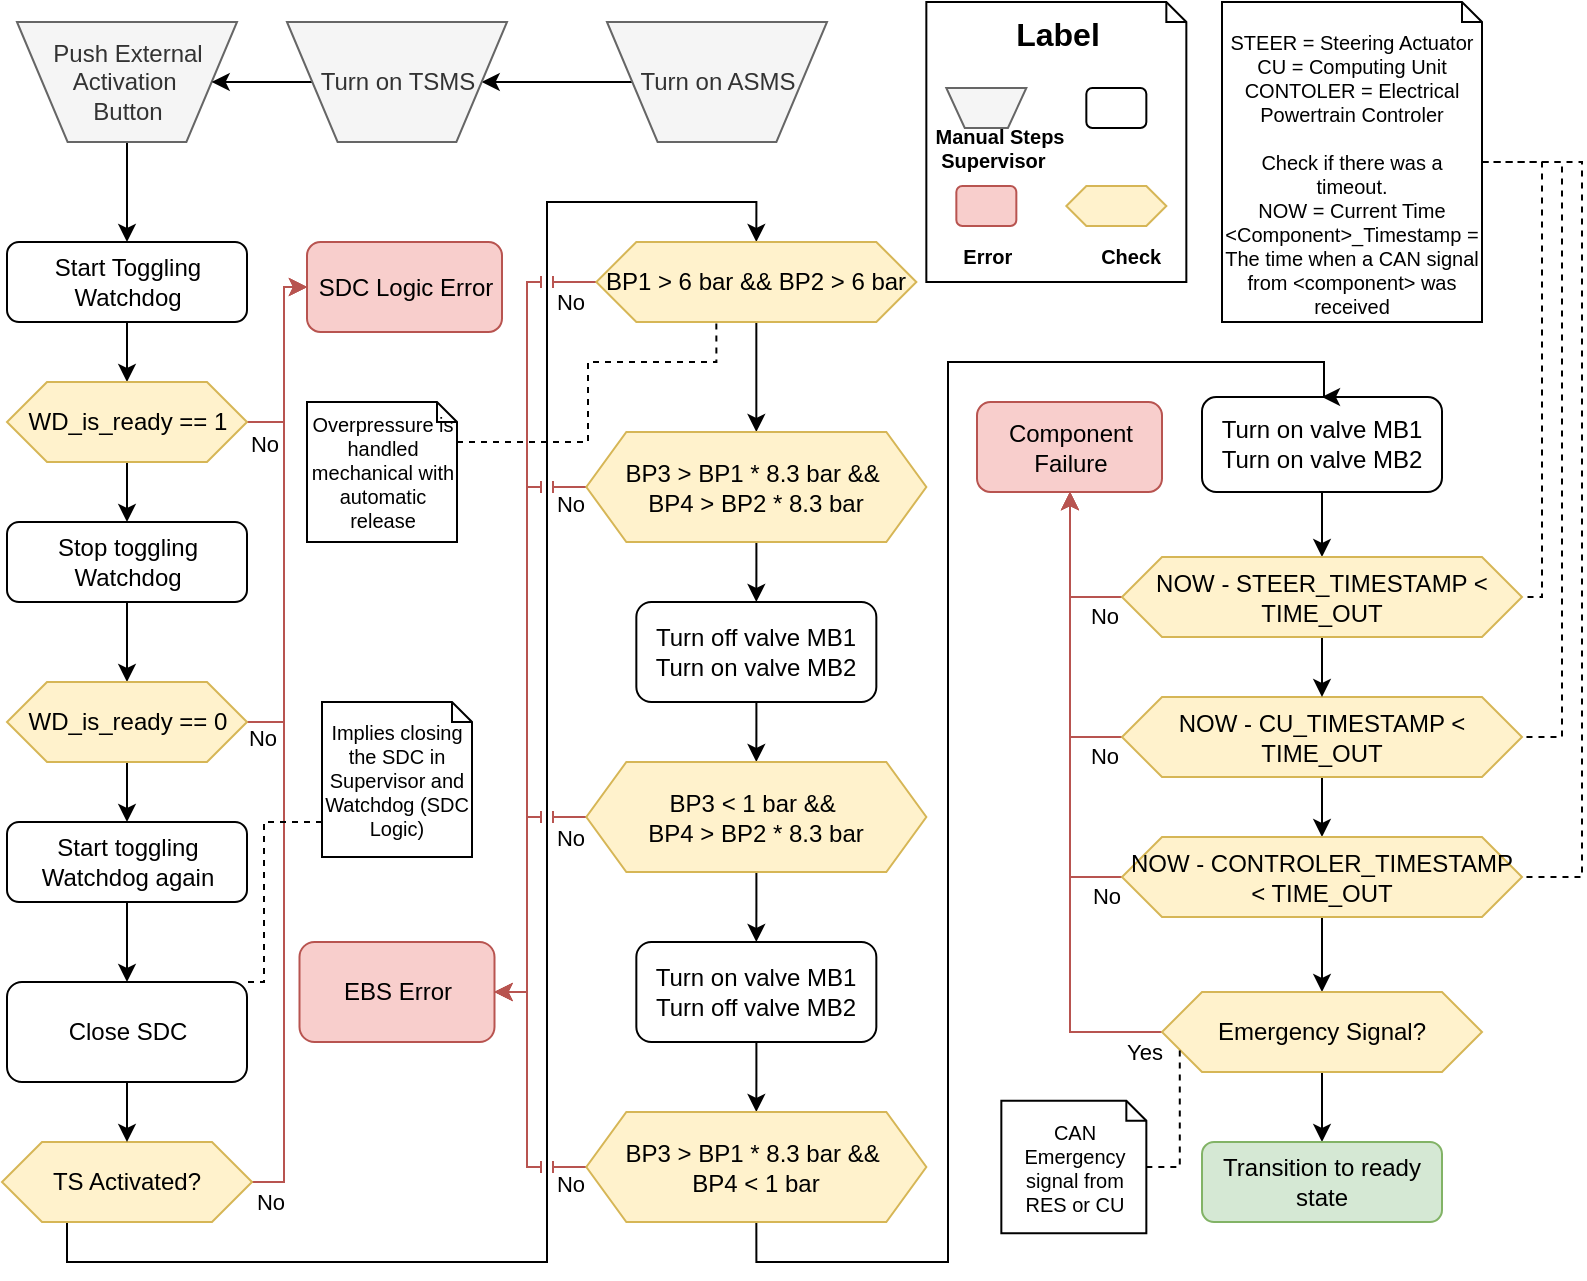 <mxfile version="24.0.6" type="github">
  <diagram id="C5RBs43oDa-KdzZeNtuy" name="Page-1">
    <mxGraphModel dx="1728" dy="639" grid="1" gridSize="10" guides="1" tooltips="1" connect="1" arrows="1" fold="1" page="1" pageScale="1" pageWidth="827" pageHeight="1169" math="0" shadow="0">
      <root>
        <mxCell id="WIyWlLk6GJQsqaUBKTNV-0" />
        <mxCell id="WIyWlLk6GJQsqaUBKTNV-1" parent="WIyWlLk6GJQsqaUBKTNV-0" />
        <mxCell id="_P-o3jj2x-MagiqrzHoN-36" style="edgeStyle=orthogonalEdgeStyle;rounded=0;orthogonalLoop=1;jettySize=auto;html=1;" parent="WIyWlLk6GJQsqaUBKTNV-1" edge="1">
          <mxGeometry relative="1" as="geometry">
            <mxPoint x="550" y="60.0" as="sourcePoint" />
          </mxGeometry>
        </mxCell>
        <mxCell id="_P-o3jj2x-MagiqrzHoN-37" style="edgeStyle=orthogonalEdgeStyle;rounded=0;orthogonalLoop=1;jettySize=auto;html=1;" parent="WIyWlLk6GJQsqaUBKTNV-1" edge="1">
          <mxGeometry relative="1" as="geometry">
            <mxPoint x="550" y="120" as="sourcePoint" />
          </mxGeometry>
        </mxCell>
        <mxCell id="_P-o3jj2x-MagiqrzHoN-39" style="edgeStyle=orthogonalEdgeStyle;rounded=0;orthogonalLoop=1;jettySize=auto;html=1;" parent="WIyWlLk6GJQsqaUBKTNV-1" edge="1">
          <mxGeometry relative="1" as="geometry">
            <mxPoint x="550" y="275.0" as="sourcePoint" />
          </mxGeometry>
        </mxCell>
        <mxCell id="TlEk8xUyTdZgp2CP_TQV-13" value="&lt;div style=&quot;text-align: center;&quot;&gt;&lt;b&gt;&lt;font style=&quot;font-size: 16px;&quot;&gt;Label&lt;/font&gt;&lt;/b&gt;&lt;/div&gt;&lt;b&gt;&lt;div&gt;&lt;b&gt;&lt;br&gt;&lt;/b&gt;&lt;/div&gt;&lt;div&gt;&lt;b&gt;&lt;br&gt;&lt;/b&gt;&lt;/div&gt;&lt;div&gt;&lt;br&gt;&lt;/div&gt;&amp;nbsp;Manual Steps&lt;/b&gt;&amp;nbsp; &amp;nbsp;&amp;nbsp;&lt;b&gt;Supervisor&lt;/b&gt;&lt;div&gt;&lt;br&gt;&lt;/div&gt;&lt;div&gt;&lt;br&gt;&lt;/div&gt;&lt;div&gt;&lt;br&gt;&lt;/div&gt;&lt;div&gt;&amp;nbsp; &amp;nbsp; &amp;nbsp; &lt;b&gt;Error&lt;/b&gt;&amp;nbsp; &amp;nbsp; &amp;nbsp; &amp;nbsp; &amp;nbsp; &amp;nbsp; &amp;nbsp; &amp;nbsp;&amp;nbsp;&lt;b&gt;Check&lt;/b&gt;&lt;/div&gt;" style="shape=note;size=10;whiteSpace=wrap;html=1;fontSize=10;align=left;" vertex="1" parent="WIyWlLk6GJQsqaUBKTNV-1">
          <mxGeometry x="481.17" y="190" width="130" height="140" as="geometry" />
        </mxCell>
        <mxCell id="TlEk8xUyTdZgp2CP_TQV-12" value="" style="verticalLabelPosition=middle;verticalAlign=middle;html=1;shape=trapezoid;perimeter=trapezoidPerimeter;whiteSpace=wrap;size=0.23;arcSize=10;flipV=1;labelPosition=center;align=center;fillColor=#f5f5f5;fontColor=#333333;strokeColor=#666666;" vertex="1" parent="WIyWlLk6GJQsqaUBKTNV-1">
          <mxGeometry x="491.17" y="233" width="40" height="20" as="geometry" />
        </mxCell>
        <mxCell id="TlEk8xUyTdZgp2CP_TQV-14" value="" style="rounded=1;whiteSpace=wrap;html=1;fontSize=12;glass=0;strokeWidth=1;shadow=0;" vertex="1" parent="WIyWlLk6GJQsqaUBKTNV-1">
          <mxGeometry x="561.17" y="233" width="30" height="20" as="geometry" />
        </mxCell>
        <mxCell id="TlEk8xUyTdZgp2CP_TQV-15" value="" style="shape=hexagon;perimeter=hexagonPerimeter2;whiteSpace=wrap;html=1;fixedSize=1;fillColor=#fff2cc;strokeColor=#d6b656;size=10;" vertex="1" parent="WIyWlLk6GJQsqaUBKTNV-1">
          <mxGeometry x="551.17" y="282" width="50" height="20" as="geometry" />
        </mxCell>
        <mxCell id="TlEk8xUyTdZgp2CP_TQV-16" value="" style="rounded=1;whiteSpace=wrap;html=1;fillColor=#f8cecc;strokeColor=#b85450;" vertex="1" parent="WIyWlLk6GJQsqaUBKTNV-1">
          <mxGeometry x="496.17" y="282" width="30" height="20" as="geometry" />
        </mxCell>
        <mxCell id="TlEk8xUyTdZgp2CP_TQV-65" style="edgeStyle=orthogonalEdgeStyle;rounded=0;orthogonalLoop=1;jettySize=auto;html=1;entryX=0;entryY=0.5;entryDx=0;entryDy=0;fillColor=#f8cecc;strokeColor=#b85450;" edge="1" parent="WIyWlLk6GJQsqaUBKTNV-1" source="TlEk8xUyTdZgp2CP_TQV-20" target="TlEk8xUyTdZgp2CP_TQV-63">
          <mxGeometry relative="1" as="geometry">
            <Array as="points">
              <mxPoint x="160" y="780" />
              <mxPoint x="160" y="333" />
            </Array>
          </mxGeometry>
        </mxCell>
        <mxCell id="TlEk8xUyTdZgp2CP_TQV-130" value="No" style="edgeLabel;html=1;align=center;verticalAlign=middle;resizable=0;points=[];" vertex="1" connectable="0" parent="TlEk8xUyTdZgp2CP_TQV-65">
          <mxGeometry x="-0.965" y="1" relative="1" as="geometry">
            <mxPoint y="11" as="offset" />
          </mxGeometry>
        </mxCell>
        <mxCell id="TlEk8xUyTdZgp2CP_TQV-90" style="edgeStyle=orthogonalEdgeStyle;rounded=0;orthogonalLoop=1;jettySize=auto;html=1;entryX=0.5;entryY=0;entryDx=0;entryDy=0;" edge="1" parent="WIyWlLk6GJQsqaUBKTNV-1" source="TlEk8xUyTdZgp2CP_TQV-20" target="TlEk8xUyTdZgp2CP_TQV-46">
          <mxGeometry relative="1" as="geometry">
            <Array as="points">
              <mxPoint x="51.5" y="820" />
              <mxPoint x="291.5" y="820" />
              <mxPoint x="291.5" y="290" />
              <mxPoint x="396.5" y="290" />
            </Array>
          </mxGeometry>
        </mxCell>
        <mxCell id="TlEk8xUyTdZgp2CP_TQV-20" value="TS Activated?" style="shape=hexagon;perimeter=hexagonPerimeter2;whiteSpace=wrap;html=1;fixedSize=1;fillColor=#fff2cc;strokeColor=#d6b656;" vertex="1" parent="WIyWlLk6GJQsqaUBKTNV-1">
          <mxGeometry x="19" y="760" width="125" height="40" as="geometry" />
        </mxCell>
        <mxCell id="TlEk8xUyTdZgp2CP_TQV-43" style="edgeStyle=orthogonalEdgeStyle;rounded=0;orthogonalLoop=1;jettySize=auto;html=1;" edge="1" parent="WIyWlLk6GJQsqaUBKTNV-1" source="TlEk8xUyTdZgp2CP_TQV-21" target="TlEk8xUyTdZgp2CP_TQV-20">
          <mxGeometry relative="1" as="geometry" />
        </mxCell>
        <mxCell id="TlEk8xUyTdZgp2CP_TQV-21" value="Close SDC" style="rounded=1;whiteSpace=wrap;html=1;" vertex="1" parent="WIyWlLk6GJQsqaUBKTNV-1">
          <mxGeometry x="21.5" y="680" width="120" height="50" as="geometry" />
        </mxCell>
        <mxCell id="TlEk8xUyTdZgp2CP_TQV-22" style="edgeStyle=orthogonalEdgeStyle;rounded=0;orthogonalLoop=1;jettySize=auto;html=1;" edge="1" parent="WIyWlLk6GJQsqaUBKTNV-1" source="TlEk8xUyTdZgp2CP_TQV-23" target="TlEk8xUyTdZgp2CP_TQV-34">
          <mxGeometry relative="1" as="geometry">
            <mxPoint x="81.5" y="380" as="targetPoint" />
          </mxGeometry>
        </mxCell>
        <mxCell id="TlEk8xUyTdZgp2CP_TQV-23" value="Start Toggling Watchdog" style="rounded=1;whiteSpace=wrap;html=1;fontSize=12;glass=0;strokeWidth=1;shadow=0;" vertex="1" parent="WIyWlLk6GJQsqaUBKTNV-1">
          <mxGeometry x="21.5" y="310" width="120" height="40" as="geometry" />
        </mxCell>
        <mxCell id="TlEk8xUyTdZgp2CP_TQV-24" style="edgeStyle=orthogonalEdgeStyle;rounded=0;orthogonalLoop=1;jettySize=auto;html=1;" edge="1" parent="WIyWlLk6GJQsqaUBKTNV-1" source="TlEk8xUyTdZgp2CP_TQV-34" target="TlEk8xUyTdZgp2CP_TQV-26">
          <mxGeometry relative="1" as="geometry">
            <mxPoint x="81.5" y="420" as="sourcePoint" />
          </mxGeometry>
        </mxCell>
        <mxCell id="TlEk8xUyTdZgp2CP_TQV-25" style="edgeStyle=orthogonalEdgeStyle;rounded=0;orthogonalLoop=1;jettySize=auto;html=1;" edge="1" parent="WIyWlLk6GJQsqaUBKTNV-1" source="TlEk8xUyTdZgp2CP_TQV-26" target="TlEk8xUyTdZgp2CP_TQV-30">
          <mxGeometry relative="1" as="geometry">
            <mxPoint x="81.5" y="520" as="targetPoint" />
          </mxGeometry>
        </mxCell>
        <mxCell id="TlEk8xUyTdZgp2CP_TQV-26" value="Stop toggling Watchdog" style="rounded=1;whiteSpace=wrap;html=1;" vertex="1" parent="WIyWlLk6GJQsqaUBKTNV-1">
          <mxGeometry x="21.5" y="450" width="120" height="40" as="geometry" />
        </mxCell>
        <mxCell id="TlEk8xUyTdZgp2CP_TQV-27" style="edgeStyle=orthogonalEdgeStyle;rounded=0;orthogonalLoop=1;jettySize=auto;html=1;" edge="1" parent="WIyWlLk6GJQsqaUBKTNV-1" source="TlEk8xUyTdZgp2CP_TQV-30" target="TlEk8xUyTdZgp2CP_TQV-31">
          <mxGeometry relative="1" as="geometry" />
        </mxCell>
        <mxCell id="TlEk8xUyTdZgp2CP_TQV-67" style="edgeStyle=orthogonalEdgeStyle;rounded=0;orthogonalLoop=1;jettySize=auto;html=1;entryX=0;entryY=0.5;entryDx=0;entryDy=0;fillColor=#f8cecc;strokeColor=#b85450;" edge="1" parent="WIyWlLk6GJQsqaUBKTNV-1" source="TlEk8xUyTdZgp2CP_TQV-30" target="TlEk8xUyTdZgp2CP_TQV-63">
          <mxGeometry relative="1" as="geometry">
            <Array as="points">
              <mxPoint x="160" y="550" />
              <mxPoint x="160" y="333" />
            </Array>
          </mxGeometry>
        </mxCell>
        <mxCell id="TlEk8xUyTdZgp2CP_TQV-129" value="No" style="edgeLabel;html=1;align=center;verticalAlign=middle;resizable=0;points=[];" vertex="1" connectable="0" parent="TlEk8xUyTdZgp2CP_TQV-67">
          <mxGeometry x="-0.942" relative="1" as="geometry">
            <mxPoint y="8" as="offset" />
          </mxGeometry>
        </mxCell>
        <mxCell id="TlEk8xUyTdZgp2CP_TQV-30" value="WD_is_ready == 0" style="shape=hexagon;perimeter=hexagonPerimeter2;whiteSpace=wrap;html=1;fixedSize=1;fillColor=#fff2cc;strokeColor=#d6b656;" vertex="1" parent="WIyWlLk6GJQsqaUBKTNV-1">
          <mxGeometry x="21.5" y="530" width="120" height="40" as="geometry" />
        </mxCell>
        <mxCell id="TlEk8xUyTdZgp2CP_TQV-42" style="edgeStyle=orthogonalEdgeStyle;rounded=0;orthogonalLoop=1;jettySize=auto;html=1;" edge="1" parent="WIyWlLk6GJQsqaUBKTNV-1" source="TlEk8xUyTdZgp2CP_TQV-31" target="TlEk8xUyTdZgp2CP_TQV-21">
          <mxGeometry relative="1" as="geometry" />
        </mxCell>
        <mxCell id="TlEk8xUyTdZgp2CP_TQV-31" value="Start toggling Watchdog again" style="rounded=1;whiteSpace=wrap;html=1;fontSize=12;glass=0;strokeWidth=1;shadow=0;" vertex="1" parent="WIyWlLk6GJQsqaUBKTNV-1">
          <mxGeometry x="21.5" y="600" width="120" height="40" as="geometry" />
        </mxCell>
        <mxCell id="TlEk8xUyTdZgp2CP_TQV-68" style="edgeStyle=orthogonalEdgeStyle;rounded=0;orthogonalLoop=1;jettySize=auto;html=1;entryX=0;entryY=0.5;entryDx=0;entryDy=0;fillColor=#f8cecc;strokeColor=#b85450;" edge="1" parent="WIyWlLk6GJQsqaUBKTNV-1" source="TlEk8xUyTdZgp2CP_TQV-34" target="TlEk8xUyTdZgp2CP_TQV-63">
          <mxGeometry relative="1" as="geometry">
            <Array as="points">
              <mxPoint x="160" y="400" />
              <mxPoint x="160" y="333" />
            </Array>
          </mxGeometry>
        </mxCell>
        <mxCell id="TlEk8xUyTdZgp2CP_TQV-128" value="No" style="edgeLabel;html=1;align=center;verticalAlign=middle;resizable=0;points=[];" vertex="1" connectable="0" parent="TlEk8xUyTdZgp2CP_TQV-68">
          <mxGeometry x="-0.839" relative="1" as="geometry">
            <mxPoint y="11" as="offset" />
          </mxGeometry>
        </mxCell>
        <mxCell id="TlEk8xUyTdZgp2CP_TQV-34" value="WD_is_ready == 1" style="shape=hexagon;perimeter=hexagonPerimeter2;whiteSpace=wrap;html=1;fixedSize=1;fillColor=#fff2cc;strokeColor=#d6b656;" vertex="1" parent="WIyWlLk6GJQsqaUBKTNV-1">
          <mxGeometry x="21.5" y="380" width="120" height="40" as="geometry" />
        </mxCell>
        <mxCell id="TlEk8xUyTdZgp2CP_TQV-35" style="edgeStyle=orthogonalEdgeStyle;rounded=0;orthogonalLoop=1;jettySize=auto;html=1;" edge="1" parent="WIyWlLk6GJQsqaUBKTNV-1" source="TlEk8xUyTdZgp2CP_TQV-36" target="TlEk8xUyTdZgp2CP_TQV-23">
          <mxGeometry relative="1" as="geometry" />
        </mxCell>
        <mxCell id="TlEk8xUyTdZgp2CP_TQV-36" value="Push External Activation&amp;nbsp;&lt;div&gt;Button&lt;/div&gt;" style="verticalLabelPosition=middle;verticalAlign=middle;html=1;shape=trapezoid;perimeter=trapezoidPerimeter;whiteSpace=wrap;size=0.23;arcSize=10;flipV=1;labelPosition=center;align=center;fillColor=#f5f5f5;fontColor=#333333;strokeColor=#666666;" vertex="1" parent="WIyWlLk6GJQsqaUBKTNV-1">
          <mxGeometry x="26.5" y="200" width="110" height="60" as="geometry" />
        </mxCell>
        <mxCell id="TlEk8xUyTdZgp2CP_TQV-39" style="edgeStyle=orthogonalEdgeStyle;rounded=0;orthogonalLoop=1;jettySize=auto;html=1;" edge="1" parent="WIyWlLk6GJQsqaUBKTNV-1" source="TlEk8xUyTdZgp2CP_TQV-40" target="TlEk8xUyTdZgp2CP_TQV-41">
          <mxGeometry relative="1" as="geometry" />
        </mxCell>
        <mxCell id="TlEk8xUyTdZgp2CP_TQV-40" value="Turn on ASMS" style="verticalLabelPosition=middle;verticalAlign=middle;html=1;shape=trapezoid;perimeter=trapezoidPerimeter;whiteSpace=wrap;size=0.23;arcSize=10;flipV=1;labelPosition=center;align=center;fillColor=#f5f5f5;fontColor=#333333;strokeColor=#666666;" vertex="1" parent="WIyWlLk6GJQsqaUBKTNV-1">
          <mxGeometry x="321.5" y="200" width="110" height="60" as="geometry" />
        </mxCell>
        <mxCell id="TlEk8xUyTdZgp2CP_TQV-88" style="edgeStyle=orthogonalEdgeStyle;rounded=0;orthogonalLoop=1;jettySize=auto;html=1;entryX=1;entryY=0.5;entryDx=0;entryDy=0;" edge="1" parent="WIyWlLk6GJQsqaUBKTNV-1" source="TlEk8xUyTdZgp2CP_TQV-41" target="TlEk8xUyTdZgp2CP_TQV-36">
          <mxGeometry relative="1" as="geometry" />
        </mxCell>
        <mxCell id="TlEk8xUyTdZgp2CP_TQV-41" value="Turn on TSMS" style="verticalLabelPosition=middle;verticalAlign=middle;html=1;shape=trapezoid;perimeter=trapezoidPerimeter;whiteSpace=wrap;size=0.23;arcSize=10;flipV=1;labelPosition=center;align=center;fillColor=#f5f5f5;fontColor=#333333;strokeColor=#666666;" vertex="1" parent="WIyWlLk6GJQsqaUBKTNV-1">
          <mxGeometry x="161.5" y="200" width="110" height="60" as="geometry" />
        </mxCell>
        <mxCell id="TlEk8xUyTdZgp2CP_TQV-44" style="edgeStyle=orthogonalEdgeStyle;rounded=0;orthogonalLoop=1;jettySize=auto;html=1;entryX=0.5;entryY=0;entryDx=0;entryDy=0;" edge="1" parent="WIyWlLk6GJQsqaUBKTNV-1" source="TlEk8xUyTdZgp2CP_TQV-46" target="TlEk8xUyTdZgp2CP_TQV-48">
          <mxGeometry relative="1" as="geometry">
            <mxPoint x="396.17" y="380" as="targetPoint" />
            <mxPoint x="396.17" y="350" as="sourcePoint" />
          </mxGeometry>
        </mxCell>
        <mxCell id="TlEk8xUyTdZgp2CP_TQV-69" style="edgeStyle=orthogonalEdgeStyle;rounded=0;orthogonalLoop=1;jettySize=auto;html=1;entryX=1;entryY=0.5;entryDx=0;entryDy=0;fillColor=#f8cecc;strokeColor=#b85450;jumpStyle=line;" edge="1" parent="WIyWlLk6GJQsqaUBKTNV-1" source="TlEk8xUyTdZgp2CP_TQV-46" target="TlEk8xUyTdZgp2CP_TQV-62">
          <mxGeometry relative="1" as="geometry">
            <Array as="points">
              <mxPoint x="281.5" y="330" />
              <mxPoint x="281.5" y="685" />
            </Array>
          </mxGeometry>
        </mxCell>
        <mxCell id="TlEk8xUyTdZgp2CP_TQV-127" value="No" style="edgeLabel;html=1;align=center;verticalAlign=middle;resizable=0;points=[];" vertex="1" connectable="0" parent="TlEk8xUyTdZgp2CP_TQV-69">
          <mxGeometry x="-0.936" y="-1" relative="1" as="geometry">
            <mxPoint y="11" as="offset" />
          </mxGeometry>
        </mxCell>
        <mxCell id="TlEk8xUyTdZgp2CP_TQV-46" value="BP1 &amp;gt; 6 bar &amp;amp;&amp;amp; BP2 &amp;gt; 6 bar" style="shape=hexagon;perimeter=hexagonPerimeter2;whiteSpace=wrap;html=1;fixedSize=1;fillColor=#fff2cc;strokeColor=#d6b656;" vertex="1" parent="WIyWlLk6GJQsqaUBKTNV-1">
          <mxGeometry x="316.17" y="310" width="160" height="40" as="geometry" />
        </mxCell>
        <mxCell id="TlEk8xUyTdZgp2CP_TQV-70" style="edgeStyle=orthogonalEdgeStyle;rounded=0;orthogonalLoop=1;jettySize=auto;html=1;entryX=1;entryY=0.5;entryDx=0;entryDy=0;fillColor=#f8cecc;strokeColor=#b85450;jumpStyle=line;" edge="1" parent="WIyWlLk6GJQsqaUBKTNV-1" source="TlEk8xUyTdZgp2CP_TQV-48" target="TlEk8xUyTdZgp2CP_TQV-62">
          <mxGeometry relative="1" as="geometry">
            <Array as="points">
              <mxPoint x="281.5" y="433" />
              <mxPoint x="281.5" y="685" />
            </Array>
          </mxGeometry>
        </mxCell>
        <mxCell id="TlEk8xUyTdZgp2CP_TQV-126" value="No" style="edgeLabel;html=1;align=center;verticalAlign=middle;resizable=0;points=[];" vertex="1" connectable="0" parent="TlEk8xUyTdZgp2CP_TQV-70">
          <mxGeometry x="-0.946" relative="1" as="geometry">
            <mxPoint y="8" as="offset" />
          </mxGeometry>
        </mxCell>
        <mxCell id="TlEk8xUyTdZgp2CP_TQV-95" style="edgeStyle=orthogonalEdgeStyle;rounded=0;orthogonalLoop=1;jettySize=auto;html=1;entryX=0.5;entryY=0;entryDx=0;entryDy=0;" edge="1" parent="WIyWlLk6GJQsqaUBKTNV-1" source="TlEk8xUyTdZgp2CP_TQV-48" target="TlEk8xUyTdZgp2CP_TQV-49">
          <mxGeometry relative="1" as="geometry" />
        </mxCell>
        <mxCell id="TlEk8xUyTdZgp2CP_TQV-48" value="BP3 &amp;gt; BP1 * 8.3 bar &amp;amp;&amp;amp;&amp;nbsp;&lt;div&gt;BP4 &amp;gt; BP2 * 8.3 bar&lt;/div&gt;" style="shape=hexagon;perimeter=hexagonPerimeter2;whiteSpace=wrap;html=1;fixedSize=1;fillColor=#fff2cc;strokeColor=#d6b656;" vertex="1" parent="WIyWlLk6GJQsqaUBKTNV-1">
          <mxGeometry x="311.17" y="405" width="170" height="55" as="geometry" />
        </mxCell>
        <mxCell id="TlEk8xUyTdZgp2CP_TQV-96" style="edgeStyle=orthogonalEdgeStyle;rounded=0;orthogonalLoop=1;jettySize=auto;html=1;entryX=0.5;entryY=0;entryDx=0;entryDy=0;" edge="1" parent="WIyWlLk6GJQsqaUBKTNV-1" source="TlEk8xUyTdZgp2CP_TQV-49" target="TlEk8xUyTdZgp2CP_TQV-52">
          <mxGeometry relative="1" as="geometry" />
        </mxCell>
        <mxCell id="TlEk8xUyTdZgp2CP_TQV-49" value="Turn off valve MB1&lt;div&gt;Turn on valve MB2&lt;/div&gt;" style="rounded=1;whiteSpace=wrap;html=1;" vertex="1" parent="WIyWlLk6GJQsqaUBKTNV-1">
          <mxGeometry x="336.17" y="490" width="120" height="50" as="geometry" />
        </mxCell>
        <mxCell id="TlEk8xUyTdZgp2CP_TQV-99" style="edgeStyle=orthogonalEdgeStyle;rounded=0;orthogonalLoop=1;jettySize=auto;html=1;entryX=0.5;entryY=0;entryDx=0;entryDy=0;" edge="1" parent="WIyWlLk6GJQsqaUBKTNV-1" source="TlEk8xUyTdZgp2CP_TQV-50" target="TlEk8xUyTdZgp2CP_TQV-53">
          <mxGeometry relative="1" as="geometry" />
        </mxCell>
        <mxCell id="TlEk8xUyTdZgp2CP_TQV-50" value="Turn on valve MB1&lt;div&gt;Turn off valve MB2&lt;/div&gt;" style="rounded=1;whiteSpace=wrap;html=1;" vertex="1" parent="WIyWlLk6GJQsqaUBKTNV-1">
          <mxGeometry x="336.17" y="660" width="120" height="50" as="geometry" />
        </mxCell>
        <mxCell id="TlEk8xUyTdZgp2CP_TQV-78" style="edgeStyle=orthogonalEdgeStyle;rounded=0;orthogonalLoop=1;jettySize=auto;html=1;entryX=0.5;entryY=0;entryDx=0;entryDy=0;" edge="1" parent="WIyWlLk6GJQsqaUBKTNV-1" source="TlEk8xUyTdZgp2CP_TQV-51" target="TlEk8xUyTdZgp2CP_TQV-61">
          <mxGeometry relative="1" as="geometry" />
        </mxCell>
        <mxCell id="TlEk8xUyTdZgp2CP_TQV-51" value="Turn on valve MB1&lt;div&gt;Turn on valve MB2&lt;/div&gt;" style="rounded=1;whiteSpace=wrap;html=1;" vertex="1" parent="WIyWlLk6GJQsqaUBKTNV-1">
          <mxGeometry x="619" y="387.5" width="120" height="47.5" as="geometry" />
        </mxCell>
        <mxCell id="TlEk8xUyTdZgp2CP_TQV-71" style="edgeStyle=orthogonalEdgeStyle;rounded=0;orthogonalLoop=1;jettySize=auto;html=1;entryX=1;entryY=0.5;entryDx=0;entryDy=0;fillColor=#f8cecc;strokeColor=#b85450;jumpStyle=line;" edge="1" parent="WIyWlLk6GJQsqaUBKTNV-1" source="TlEk8xUyTdZgp2CP_TQV-52" target="TlEk8xUyTdZgp2CP_TQV-62">
          <mxGeometry relative="1" as="geometry">
            <Array as="points">
              <mxPoint x="281.5" y="597" />
              <mxPoint x="281.5" y="685" />
            </Array>
          </mxGeometry>
        </mxCell>
        <mxCell id="TlEk8xUyTdZgp2CP_TQV-125" value="No" style="edgeLabel;html=1;align=center;verticalAlign=middle;resizable=0;points=[];" vertex="1" connectable="0" parent="TlEk8xUyTdZgp2CP_TQV-71">
          <mxGeometry x="-0.876" relative="1" as="geometry">
            <mxPoint y="10" as="offset" />
          </mxGeometry>
        </mxCell>
        <mxCell id="TlEk8xUyTdZgp2CP_TQV-98" style="edgeStyle=orthogonalEdgeStyle;rounded=0;orthogonalLoop=1;jettySize=auto;html=1;entryX=0.5;entryY=0;entryDx=0;entryDy=0;" edge="1" parent="WIyWlLk6GJQsqaUBKTNV-1" source="TlEk8xUyTdZgp2CP_TQV-52" target="TlEk8xUyTdZgp2CP_TQV-50">
          <mxGeometry relative="1" as="geometry" />
        </mxCell>
        <mxCell id="TlEk8xUyTdZgp2CP_TQV-52" value="BP3 &amp;lt; 1 bar &amp;amp;&amp;amp;&amp;nbsp;&lt;div&gt;BP4 &amp;gt; BP2 * 8.3 bar&lt;/div&gt;" style="shape=hexagon;perimeter=hexagonPerimeter2;whiteSpace=wrap;html=1;fixedSize=1;fillColor=#fff2cc;strokeColor=#d6b656;" vertex="1" parent="WIyWlLk6GJQsqaUBKTNV-1">
          <mxGeometry x="311.17" y="570" width="170" height="55" as="geometry" />
        </mxCell>
        <mxCell id="TlEk8xUyTdZgp2CP_TQV-73" style="edgeStyle=orthogonalEdgeStyle;rounded=0;orthogonalLoop=1;jettySize=auto;html=1;entryX=1;entryY=0.5;entryDx=0;entryDy=0;fillColor=#f8cecc;strokeColor=#b85450;jumpStyle=line;" edge="1" parent="WIyWlLk6GJQsqaUBKTNV-1" source="TlEk8xUyTdZgp2CP_TQV-53" target="TlEk8xUyTdZgp2CP_TQV-62">
          <mxGeometry relative="1" as="geometry">
            <Array as="points">
              <mxPoint x="281.5" y="773" />
              <mxPoint x="281.5" y="685" />
            </Array>
          </mxGeometry>
        </mxCell>
        <mxCell id="TlEk8xUyTdZgp2CP_TQV-124" value="No" style="edgeLabel;html=1;align=center;verticalAlign=middle;resizable=0;points=[];" vertex="1" connectable="0" parent="TlEk8xUyTdZgp2CP_TQV-73">
          <mxGeometry x="-0.875" y="1" relative="1" as="geometry">
            <mxPoint y="7" as="offset" />
          </mxGeometry>
        </mxCell>
        <mxCell id="TlEk8xUyTdZgp2CP_TQV-94" style="edgeStyle=orthogonalEdgeStyle;rounded=0;orthogonalLoop=1;jettySize=auto;html=1;entryX=0.5;entryY=0;entryDx=0;entryDy=0;exitX=0.5;exitY=1;exitDx=0;exitDy=0;" edge="1" parent="WIyWlLk6GJQsqaUBKTNV-1" source="TlEk8xUyTdZgp2CP_TQV-53" target="TlEk8xUyTdZgp2CP_TQV-51">
          <mxGeometry relative="1" as="geometry">
            <Array as="points">
              <mxPoint x="396" y="820" />
              <mxPoint x="492" y="820" />
              <mxPoint x="492" y="370" />
              <mxPoint x="680" y="370" />
              <mxPoint x="680" y="388" />
            </Array>
          </mxGeometry>
        </mxCell>
        <mxCell id="TlEk8xUyTdZgp2CP_TQV-53" value="BP3 &amp;gt; BP1 * 8.3 bar &amp;amp;&amp;amp;&amp;nbsp;&lt;div&gt;BP4 &amp;lt; 1 bar&lt;/div&gt;" style="shape=hexagon;perimeter=hexagonPerimeter2;whiteSpace=wrap;html=1;fixedSize=1;fillColor=#fff2cc;strokeColor=#d6b656;" vertex="1" parent="WIyWlLk6GJQsqaUBKTNV-1">
          <mxGeometry x="311.17" y="745" width="170" height="55" as="geometry" />
        </mxCell>
        <mxCell id="TlEk8xUyTdZgp2CP_TQV-54" style="edgeStyle=orthogonalEdgeStyle;rounded=0;orthogonalLoop=1;jettySize=auto;html=1;" edge="1" parent="WIyWlLk6GJQsqaUBKTNV-1" source="TlEk8xUyTdZgp2CP_TQV-56" target="TlEk8xUyTdZgp2CP_TQV-58">
          <mxGeometry relative="1" as="geometry">
            <mxPoint x="620.5" y="717.5" as="sourcePoint" />
            <mxPoint x="620.5" y="757.5" as="targetPoint" />
          </mxGeometry>
        </mxCell>
        <mxCell id="TlEk8xUyTdZgp2CP_TQV-85" style="edgeStyle=orthogonalEdgeStyle;rounded=0;orthogonalLoop=1;jettySize=auto;html=1;entryX=0.5;entryY=1;entryDx=0;entryDy=0;exitX=0;exitY=0.5;exitDx=0;exitDy=0;fillColor=#f8cecc;strokeColor=#b85450;" edge="1" parent="WIyWlLk6GJQsqaUBKTNV-1" source="TlEk8xUyTdZgp2CP_TQV-56" target="TlEk8xUyTdZgp2CP_TQV-64">
          <mxGeometry relative="1" as="geometry">
            <Array as="points">
              <mxPoint x="553" y="558" />
              <mxPoint x="553" y="435" />
            </Array>
          </mxGeometry>
        </mxCell>
        <mxCell id="TlEk8xUyTdZgp2CP_TQV-120" value="No" style="edgeLabel;html=1;align=center;verticalAlign=middle;resizable=0;points=[];" vertex="1" connectable="0" parent="TlEk8xUyTdZgp2CP_TQV-85">
          <mxGeometry x="-0.834" relative="1" as="geometry">
            <mxPoint x="3" y="9" as="offset" />
          </mxGeometry>
        </mxCell>
        <mxCell id="TlEk8xUyTdZgp2CP_TQV-56" value="NOW - CU_TIMESTAMP &amp;lt; TIME_OUT" style="shape=hexagon;perimeter=hexagonPerimeter2;whiteSpace=wrap;html=1;fixedSize=1;fillColor=#fff2cc;strokeColor=#d6b656;" vertex="1" parent="WIyWlLk6GJQsqaUBKTNV-1">
          <mxGeometry x="579" y="537.5" width="200" height="40" as="geometry" />
        </mxCell>
        <mxCell id="TlEk8xUyTdZgp2CP_TQV-80" style="edgeStyle=orthogonalEdgeStyle;rounded=0;orthogonalLoop=1;jettySize=auto;html=1;entryX=0.5;entryY=0;entryDx=0;entryDy=0;" edge="1" parent="WIyWlLk6GJQsqaUBKTNV-1" source="TlEk8xUyTdZgp2CP_TQV-58" target="TlEk8xUyTdZgp2CP_TQV-79">
          <mxGeometry relative="1" as="geometry" />
        </mxCell>
        <mxCell id="TlEk8xUyTdZgp2CP_TQV-86" style="edgeStyle=orthogonalEdgeStyle;rounded=0;orthogonalLoop=1;jettySize=auto;html=1;entryX=0.5;entryY=1;entryDx=0;entryDy=0;exitX=0;exitY=0.5;exitDx=0;exitDy=0;fillColor=#f8cecc;strokeColor=#b85450;" edge="1" parent="WIyWlLk6GJQsqaUBKTNV-1" source="TlEk8xUyTdZgp2CP_TQV-58" target="TlEk8xUyTdZgp2CP_TQV-64">
          <mxGeometry relative="1" as="geometry">
            <Array as="points">
              <mxPoint x="553" y="628" />
              <mxPoint x="553" y="435" />
            </Array>
          </mxGeometry>
        </mxCell>
        <mxCell id="TlEk8xUyTdZgp2CP_TQV-121" value="No" style="edgeLabel;html=1;align=center;verticalAlign=middle;resizable=0;points=[];" vertex="1" connectable="0" parent="TlEk8xUyTdZgp2CP_TQV-86">
          <mxGeometry x="-0.927" relative="1" as="geometry">
            <mxPoint y="9" as="offset" />
          </mxGeometry>
        </mxCell>
        <mxCell id="TlEk8xUyTdZgp2CP_TQV-58" value="NOW - CONTROLER_TIMESTAMP &amp;lt; TIME_OUT" style="shape=hexagon;perimeter=hexagonPerimeter2;whiteSpace=wrap;html=1;fixedSize=1;fillColor=#fff2cc;strokeColor=#d6b656;" vertex="1" parent="WIyWlLk6GJQsqaUBKTNV-1">
          <mxGeometry x="579" y="607.5" width="200" height="40" as="geometry" />
        </mxCell>
        <mxCell id="TlEk8xUyTdZgp2CP_TQV-59" style="edgeStyle=orthogonalEdgeStyle;rounded=0;orthogonalLoop=1;jettySize=auto;html=1;" edge="1" parent="WIyWlLk6GJQsqaUBKTNV-1" source="TlEk8xUyTdZgp2CP_TQV-61" target="TlEk8xUyTdZgp2CP_TQV-56">
          <mxGeometry relative="1" as="geometry" />
        </mxCell>
        <mxCell id="TlEk8xUyTdZgp2CP_TQV-84" style="edgeStyle=orthogonalEdgeStyle;rounded=0;orthogonalLoop=1;jettySize=auto;html=1;entryX=0.5;entryY=1;entryDx=0;entryDy=0;exitX=0;exitY=0.5;exitDx=0;exitDy=0;fillColor=#f8cecc;strokeColor=#b85450;" edge="1" parent="WIyWlLk6GJQsqaUBKTNV-1" source="TlEk8xUyTdZgp2CP_TQV-61" target="TlEk8xUyTdZgp2CP_TQV-64">
          <mxGeometry relative="1" as="geometry">
            <Array as="points">
              <mxPoint x="553" y="488" />
              <mxPoint x="553" y="435" />
            </Array>
          </mxGeometry>
        </mxCell>
        <mxCell id="TlEk8xUyTdZgp2CP_TQV-119" value="No" style="edgeLabel;html=1;align=center;verticalAlign=middle;resizable=0;points=[];" vertex="1" connectable="0" parent="TlEk8xUyTdZgp2CP_TQV-84">
          <mxGeometry x="-0.771" y="1" relative="1" as="geometry">
            <mxPoint y="8" as="offset" />
          </mxGeometry>
        </mxCell>
        <mxCell id="TlEk8xUyTdZgp2CP_TQV-61" value="NOW - STEER_TIMESTAMP &amp;lt; TIME_OUT" style="shape=hexagon;perimeter=hexagonPerimeter2;whiteSpace=wrap;html=1;fixedSize=1;fillColor=#fff2cc;strokeColor=#d6b656;" vertex="1" parent="WIyWlLk6GJQsqaUBKTNV-1">
          <mxGeometry x="579" y="467.5" width="200" height="40" as="geometry" />
        </mxCell>
        <mxCell id="TlEk8xUyTdZgp2CP_TQV-62" value="EBS Error" style="rounded=1;whiteSpace=wrap;html=1;fillColor=#f8cecc;strokeColor=#b85450;" vertex="1" parent="WIyWlLk6GJQsqaUBKTNV-1">
          <mxGeometry x="167.75" y="660" width="97.5" height="50" as="geometry" />
        </mxCell>
        <mxCell id="TlEk8xUyTdZgp2CP_TQV-63" value="SDC Logic Error" style="rounded=1;whiteSpace=wrap;html=1;fillColor=#f8cecc;strokeColor=#b85450;" vertex="1" parent="WIyWlLk6GJQsqaUBKTNV-1">
          <mxGeometry x="171.5" y="310" width="97.5" height="45" as="geometry" />
        </mxCell>
        <mxCell id="TlEk8xUyTdZgp2CP_TQV-64" value="Component Failure" style="rounded=1;whiteSpace=wrap;html=1;fillColor=#f8cecc;strokeColor=#b85450;" vertex="1" parent="WIyWlLk6GJQsqaUBKTNV-1">
          <mxGeometry x="506.5" y="390" width="92.5" height="45" as="geometry" />
        </mxCell>
        <mxCell id="TlEk8xUyTdZgp2CP_TQV-82" style="edgeStyle=orthogonalEdgeStyle;rounded=0;orthogonalLoop=1;jettySize=auto;html=1;entryX=0.5;entryY=0;entryDx=0;entryDy=0;" edge="1" parent="WIyWlLk6GJQsqaUBKTNV-1" source="TlEk8xUyTdZgp2CP_TQV-79" target="TlEk8xUyTdZgp2CP_TQV-81">
          <mxGeometry relative="1" as="geometry" />
        </mxCell>
        <mxCell id="TlEk8xUyTdZgp2CP_TQV-93" style="edgeStyle=orthogonalEdgeStyle;rounded=0;orthogonalLoop=1;jettySize=auto;html=1;entryX=0.5;entryY=1;entryDx=0;entryDy=0;exitX=0;exitY=0.5;exitDx=0;exitDy=0;fillColor=#f8cecc;strokeColor=#b85450;" edge="1" parent="WIyWlLk6GJQsqaUBKTNV-1" source="TlEk8xUyTdZgp2CP_TQV-79" target="TlEk8xUyTdZgp2CP_TQV-64">
          <mxGeometry relative="1" as="geometry">
            <Array as="points">
              <mxPoint x="553" y="705" />
              <mxPoint x="553" y="435" />
            </Array>
          </mxGeometry>
        </mxCell>
        <mxCell id="TlEk8xUyTdZgp2CP_TQV-122" value="Yes" style="edgeLabel;html=1;align=center;verticalAlign=middle;resizable=0;points=[];" vertex="1" connectable="0" parent="TlEk8xUyTdZgp2CP_TQV-93">
          <mxGeometry x="-0.878" y="2" relative="1" as="geometry">
            <mxPoint x="10" y="8" as="offset" />
          </mxGeometry>
        </mxCell>
        <mxCell id="TlEk8xUyTdZgp2CP_TQV-79" value="Emergency Signal?" style="shape=hexagon;perimeter=hexagonPerimeter2;whiteSpace=wrap;html=1;fixedSize=1;fillColor=#fff2cc;strokeColor=#d6b656;" vertex="1" parent="WIyWlLk6GJQsqaUBKTNV-1">
          <mxGeometry x="599" y="685" width="160" height="40" as="geometry" />
        </mxCell>
        <mxCell id="TlEk8xUyTdZgp2CP_TQV-81" value="Transition to ready state" style="rounded=1;whiteSpace=wrap;html=1;fillColor=#d5e8d4;strokeColor=#82b366;" vertex="1" parent="WIyWlLk6GJQsqaUBKTNV-1">
          <mxGeometry x="619" y="760" width="120" height="40" as="geometry" />
        </mxCell>
        <mxCell id="TlEk8xUyTdZgp2CP_TQV-105" style="edgeStyle=orthogonalEdgeStyle;rounded=0;orthogonalLoop=1;jettySize=auto;html=1;entryX=1;entryY=0.5;entryDx=0;entryDy=0;exitX=0.998;exitY=0.5;exitDx=0;exitDy=0;exitPerimeter=0;endArrow=none;endFill=0;dashed=1;" edge="1" parent="WIyWlLk6GJQsqaUBKTNV-1" source="TlEk8xUyTdZgp2CP_TQV-101" target="TlEk8xUyTdZgp2CP_TQV-61">
          <mxGeometry relative="1" as="geometry">
            <Array as="points">
              <mxPoint x="789" y="270" />
              <mxPoint x="789" y="488" />
            </Array>
          </mxGeometry>
        </mxCell>
        <mxCell id="TlEk8xUyTdZgp2CP_TQV-106" style="edgeStyle=orthogonalEdgeStyle;rounded=0;orthogonalLoop=1;jettySize=auto;html=1;entryX=1;entryY=0.5;entryDx=0;entryDy=0;exitX=1.002;exitY=0.5;exitDx=0;exitDy=0;exitPerimeter=0;endArrow=none;endFill=0;dashed=1;" edge="1" parent="WIyWlLk6GJQsqaUBKTNV-1" source="TlEk8xUyTdZgp2CP_TQV-101" target="TlEk8xUyTdZgp2CP_TQV-56">
          <mxGeometry relative="1" as="geometry">
            <Array as="points">
              <mxPoint x="799" y="270" />
              <mxPoint x="799" y="558" />
            </Array>
          </mxGeometry>
        </mxCell>
        <mxCell id="TlEk8xUyTdZgp2CP_TQV-107" style="edgeStyle=orthogonalEdgeStyle;rounded=0;orthogonalLoop=1;jettySize=auto;html=1;entryX=1;entryY=0.5;entryDx=0;entryDy=0;exitX=1.002;exitY=0.5;exitDx=0;exitDy=0;exitPerimeter=0;endArrow=none;endFill=0;dashed=1;" edge="1" parent="WIyWlLk6GJQsqaUBKTNV-1" source="TlEk8xUyTdZgp2CP_TQV-101" target="TlEk8xUyTdZgp2CP_TQV-58">
          <mxGeometry relative="1" as="geometry">
            <Array as="points">
              <mxPoint x="809" y="270" />
              <mxPoint x="809" y="628" />
            </Array>
          </mxGeometry>
        </mxCell>
        <mxCell id="TlEk8xUyTdZgp2CP_TQV-101" value="&lt;div&gt;&lt;br&gt;&lt;/div&gt;&lt;div&gt;&lt;div&gt;&lt;div&gt;&lt;span style=&quot;background-color: initial;&quot;&gt;STEER = Steering Actuator&lt;/span&gt;&lt;/div&gt;&lt;div&gt;CU = Computing Unit&lt;/div&gt;&lt;div&gt;CONTOLER = Electrical Powertrain Controler&lt;/div&gt;&lt;div&gt;&lt;br&gt;&lt;/div&gt;&lt;/div&gt;&lt;div&gt;Check if there was a timeout.&lt;br&gt;&lt;/div&gt;&lt;div&gt;NOW = Current Time&lt;/div&gt;&lt;div&gt;&amp;lt;Component&amp;gt;_Timestamp = The time when a CAN signal from &amp;lt;component&amp;gt; was received&lt;/div&gt;&lt;/div&gt;" style="shape=note;size=10;whiteSpace=wrap;html=1;fontSize=10;" vertex="1" parent="WIyWlLk6GJQsqaUBKTNV-1">
          <mxGeometry x="629" y="190" width="130" height="160" as="geometry" />
        </mxCell>
        <mxCell id="TlEk8xUyTdZgp2CP_TQV-117" style="edgeStyle=orthogonalEdgeStyle;rounded=0;orthogonalLoop=1;jettySize=auto;html=1;entryX=0;entryY=0.75;entryDx=0;entryDy=0;dashed=1;endArrow=none;endFill=0;" edge="1" parent="WIyWlLk6GJQsqaUBKTNV-1" source="TlEk8xUyTdZgp2CP_TQV-109" target="TlEk8xUyTdZgp2CP_TQV-79">
          <mxGeometry relative="1" as="geometry">
            <Array as="points">
              <mxPoint x="608" y="773" />
            </Array>
          </mxGeometry>
        </mxCell>
        <mxCell id="TlEk8xUyTdZgp2CP_TQV-109" value="CAN Emergency signal from RES or CU" style="shape=note;size=10;whiteSpace=wrap;html=1;fontSize=10;" vertex="1" parent="WIyWlLk6GJQsqaUBKTNV-1">
          <mxGeometry x="518.67" y="739.38" width="72.5" height="66.25" as="geometry" />
        </mxCell>
        <mxCell id="TlEk8xUyTdZgp2CP_TQV-112" style="edgeStyle=orthogonalEdgeStyle;rounded=0;orthogonalLoop=1;jettySize=auto;html=1;entryX=0.375;entryY=1;entryDx=0;entryDy=0;dashed=1;endArrow=none;endFill=0;" edge="1" parent="WIyWlLk6GJQsqaUBKTNV-1" source="TlEk8xUyTdZgp2CP_TQV-111" target="TlEk8xUyTdZgp2CP_TQV-46">
          <mxGeometry relative="1" as="geometry">
            <Array as="points">
              <mxPoint x="312" y="410" />
              <mxPoint x="312" y="370" />
              <mxPoint x="376" y="370" />
            </Array>
          </mxGeometry>
        </mxCell>
        <mxCell id="TlEk8xUyTdZgp2CP_TQV-111" value="Overpressure is handled mechanical with automatic release" style="shape=note;size=10;whiteSpace=wrap;html=1;fontSize=10;" vertex="1" parent="WIyWlLk6GJQsqaUBKTNV-1">
          <mxGeometry x="171.5" y="390" width="75" height="70" as="geometry" />
        </mxCell>
        <mxCell id="TlEk8xUyTdZgp2CP_TQV-114" style="edgeStyle=orthogonalEdgeStyle;rounded=0;orthogonalLoop=1;jettySize=auto;html=1;entryX=1;entryY=0;entryDx=0;entryDy=0;dashed=1;endArrow=none;endFill=0;" edge="1" parent="WIyWlLk6GJQsqaUBKTNV-1" source="TlEk8xUyTdZgp2CP_TQV-113" target="TlEk8xUyTdZgp2CP_TQV-21">
          <mxGeometry relative="1" as="geometry">
            <Array as="points">
              <mxPoint x="150" y="600" />
              <mxPoint x="150" y="680" />
            </Array>
          </mxGeometry>
        </mxCell>
        <mxCell id="TlEk8xUyTdZgp2CP_TQV-113" value="Implies closing the SDC in Supervisor and Watchdog (SDC Logic)" style="shape=note;size=10;whiteSpace=wrap;html=1;fontSize=10;" vertex="1" parent="WIyWlLk6GJQsqaUBKTNV-1">
          <mxGeometry x="179" y="540" width="75" height="77.5" as="geometry" />
        </mxCell>
      </root>
    </mxGraphModel>
  </diagram>
</mxfile>

